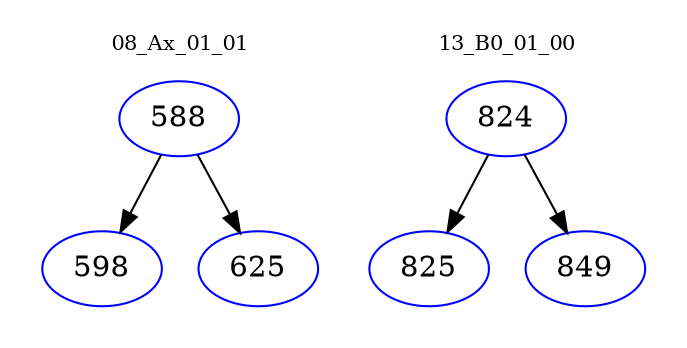 digraph{
subgraph cluster_0 {
color = white
label = "08_Ax_01_01";
fontsize=10;
T0_588 [label="588", color="blue"]
T0_588 -> T0_598 [color="black"]
T0_598 [label="598", color="blue"]
T0_588 -> T0_625 [color="black"]
T0_625 [label="625", color="blue"]
}
subgraph cluster_1 {
color = white
label = "13_B0_01_00";
fontsize=10;
T1_824 [label="824", color="blue"]
T1_824 -> T1_825 [color="black"]
T1_825 [label="825", color="blue"]
T1_824 -> T1_849 [color="black"]
T1_849 [label="849", color="blue"]
}
}
